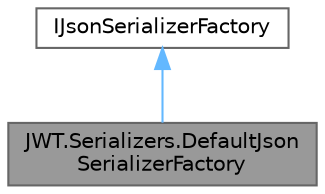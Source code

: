 digraph "JWT.Serializers.DefaultJsonSerializerFactory"
{
 // LATEX_PDF_SIZE
  bgcolor="transparent";
  edge [fontname=Helvetica,fontsize=10,labelfontname=Helvetica,labelfontsize=10];
  node [fontname=Helvetica,fontsize=10,shape=box,height=0.2,width=0.4];
  Node1 [id="Node000001",label="JWT.Serializers.DefaultJson\lSerializerFactory",height=0.2,width=0.4,color="gray40", fillcolor="grey60", style="filled", fontcolor="black",tooltip=" "];
  Node2 -> Node1 [id="edge1_Node000001_Node000002",dir="back",color="steelblue1",style="solid",tooltip=" "];
  Node2 [id="Node000002",label="IJsonSerializerFactory",height=0.2,width=0.4,color="gray40", fillcolor="white", style="filled",URL="$interface_j_w_t_1_1_serializers_1_1_i_json_serializer_factory.html",tooltip=" "];
}
